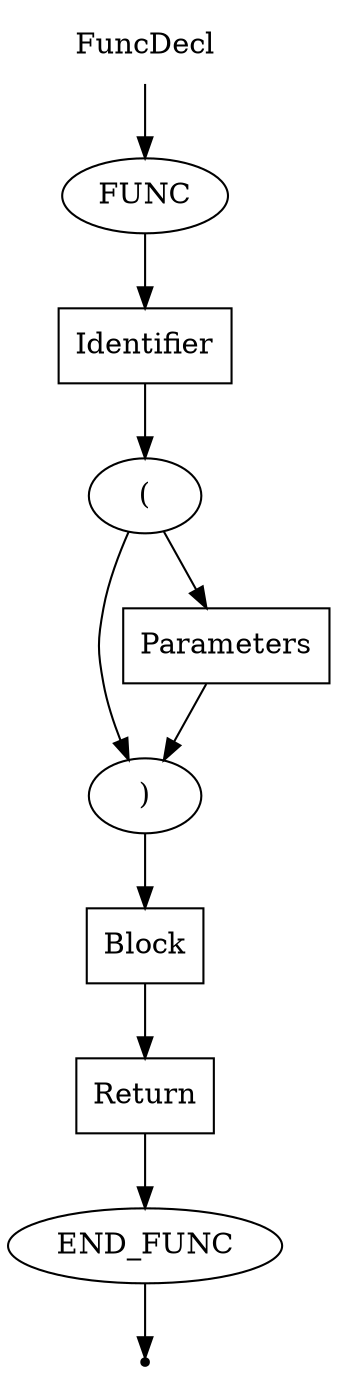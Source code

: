 digraph FuncDecl {
  start [label="FuncDecl" shape=plaintext];
  A [label="FUNC" shape=oval];
  B [label="Identifier" shape=box];
  C [label="(" shape=oval];
  D [label=")" shape=oval];
  E [label="Parameters" shape=box];
  F [label="Block" shape=box];
  G [label="Return" shape=box];
  H [label="END_FUNC" shape=oval];
  end [label="" shape=point];

  start -> A;
  A -> B;
  B -> C;
  C -> E;
  C -> D;
  E -> D;
  D -> F;
  F -> G;
  G -> H;
  H -> end;
}
